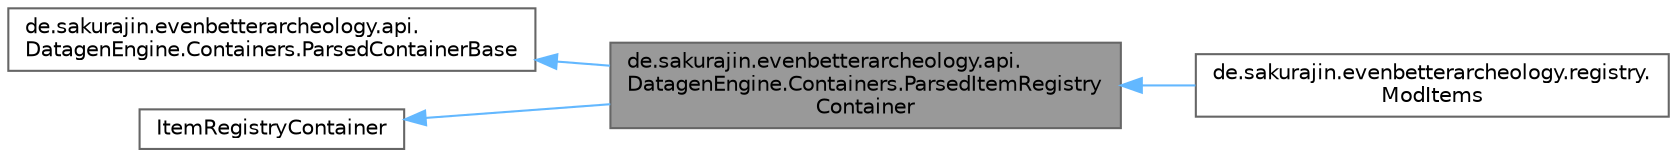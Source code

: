 digraph "de.sakurajin.evenbetterarcheology.api.DatagenEngine.Containers.ParsedItemRegistryContainer"
{
 // LATEX_PDF_SIZE
  bgcolor="transparent";
  edge [fontname=Helvetica,fontsize=10,labelfontname=Helvetica,labelfontsize=10];
  node [fontname=Helvetica,fontsize=10,shape=box,height=0.2,width=0.4];
  rankdir="LR";
  Node1 [label="de.sakurajin.evenbetterarcheology.api.\lDatagenEngine.Containers.ParsedItemRegistry\lContainer",height=0.2,width=0.4,color="gray40", fillcolor="grey60", style="filled", fontcolor="black",tooltip="A ParsedItemRegistryContainer is a Item Registry Container that works with the DatagenAPI."];
  Node2 -> Node1 [dir="back",color="steelblue1",style="solid"];
  Node2 [label="de.sakurajin.evenbetterarcheology.api.\lDatagenEngine.Containers.ParsedContainerBase",height=0.2,width=0.4,color="gray40", fillcolor="white", style="filled",URL="$classde_1_1sakurajin_1_1evenbetterarcheology_1_1api_1_1DatagenEngine_1_1Containers_1_1ParsedContainerBase.html",tooltip="The base class to automatically parse all items and blocks in a class."];
  Node3 -> Node1 [dir="back",color="steelblue1",style="solid"];
  Node3 [label="ItemRegistryContainer",height=0.2,width=0.4,color="gray40", fillcolor="white", style="filled",tooltip=" "];
  Node1 -> Node4 [dir="back",color="steelblue1",style="solid"];
  Node4 [label="de.sakurajin.evenbetterarcheology.registry.\lModItems",height=0.2,width=0.4,color="gray40", fillcolor="white", style="filled",URL="$classde_1_1sakurajin_1_1evenbetterarcheology_1_1registry_1_1ModItems.html",tooltip=" "];
}
